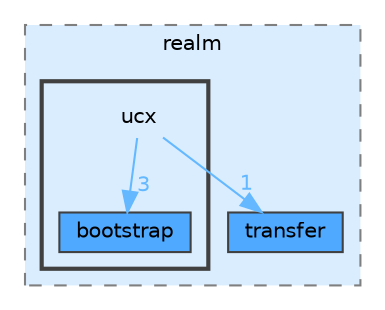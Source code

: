 digraph "/home/runner/work/realm/realm/realm-src/src/realm/ucx"
{
 // LATEX_PDF_SIZE
  bgcolor="transparent";
  edge [fontname=Helvetica,fontsize=10,labelfontname=Helvetica,labelfontsize=10];
  node [fontname=Helvetica,fontsize=10,shape=box,height=0.2,width=0.4];
  compound=true
  subgraph clusterdir_06cde62235d8b7ed0bac91e2b7ac07d2 {
    graph [ bgcolor="#daedff", pencolor="grey50", label="realm", fontname=Helvetica,fontsize=10 style="filled,dashed", URL="dir_06cde62235d8b7ed0bac91e2b7ac07d2.html",tooltip=""]
  dir_1bb23b82c02807b960e9bec9b270f04c [label="transfer", fillcolor="#4ea9ff", color="grey25", style="filled", URL="dir_1bb23b82c02807b960e9bec9b270f04c.html",tooltip=""];
  subgraph clusterdir_6ad6fbbbc095c2f37926061395ffdf7f {
    graph [ bgcolor="#daedff", pencolor="grey25", label="", fontname=Helvetica,fontsize=10 style="filled,bold", URL="dir_6ad6fbbbc095c2f37926061395ffdf7f.html",tooltip=""]
    dir_6ad6fbbbc095c2f37926061395ffdf7f [shape=plaintext, label="ucx"];
  dir_09dfc3d3bc7c8d8429de4af81a4f5053 [label="bootstrap", fillcolor="#4ea9ff", color="grey25", style="filled", URL="dir_09dfc3d3bc7c8d8429de4af81a4f5053.html",tooltip=""];
  }
  }
  dir_6ad6fbbbc095c2f37926061395ffdf7f->dir_09dfc3d3bc7c8d8429de4af81a4f5053 [headlabel="3", labeldistance=1.5 headhref="dir_000020_000000.html" href="dir_000020_000000.html" color="steelblue1" fontcolor="steelblue1"];
  dir_6ad6fbbbc095c2f37926061395ffdf7f->dir_1bb23b82c02807b960e9bec9b270f04c [headlabel="1", labeldistance=1.5 headhref="dir_000020_000019.html" href="dir_000020_000019.html" color="steelblue1" fontcolor="steelblue1"];
}
